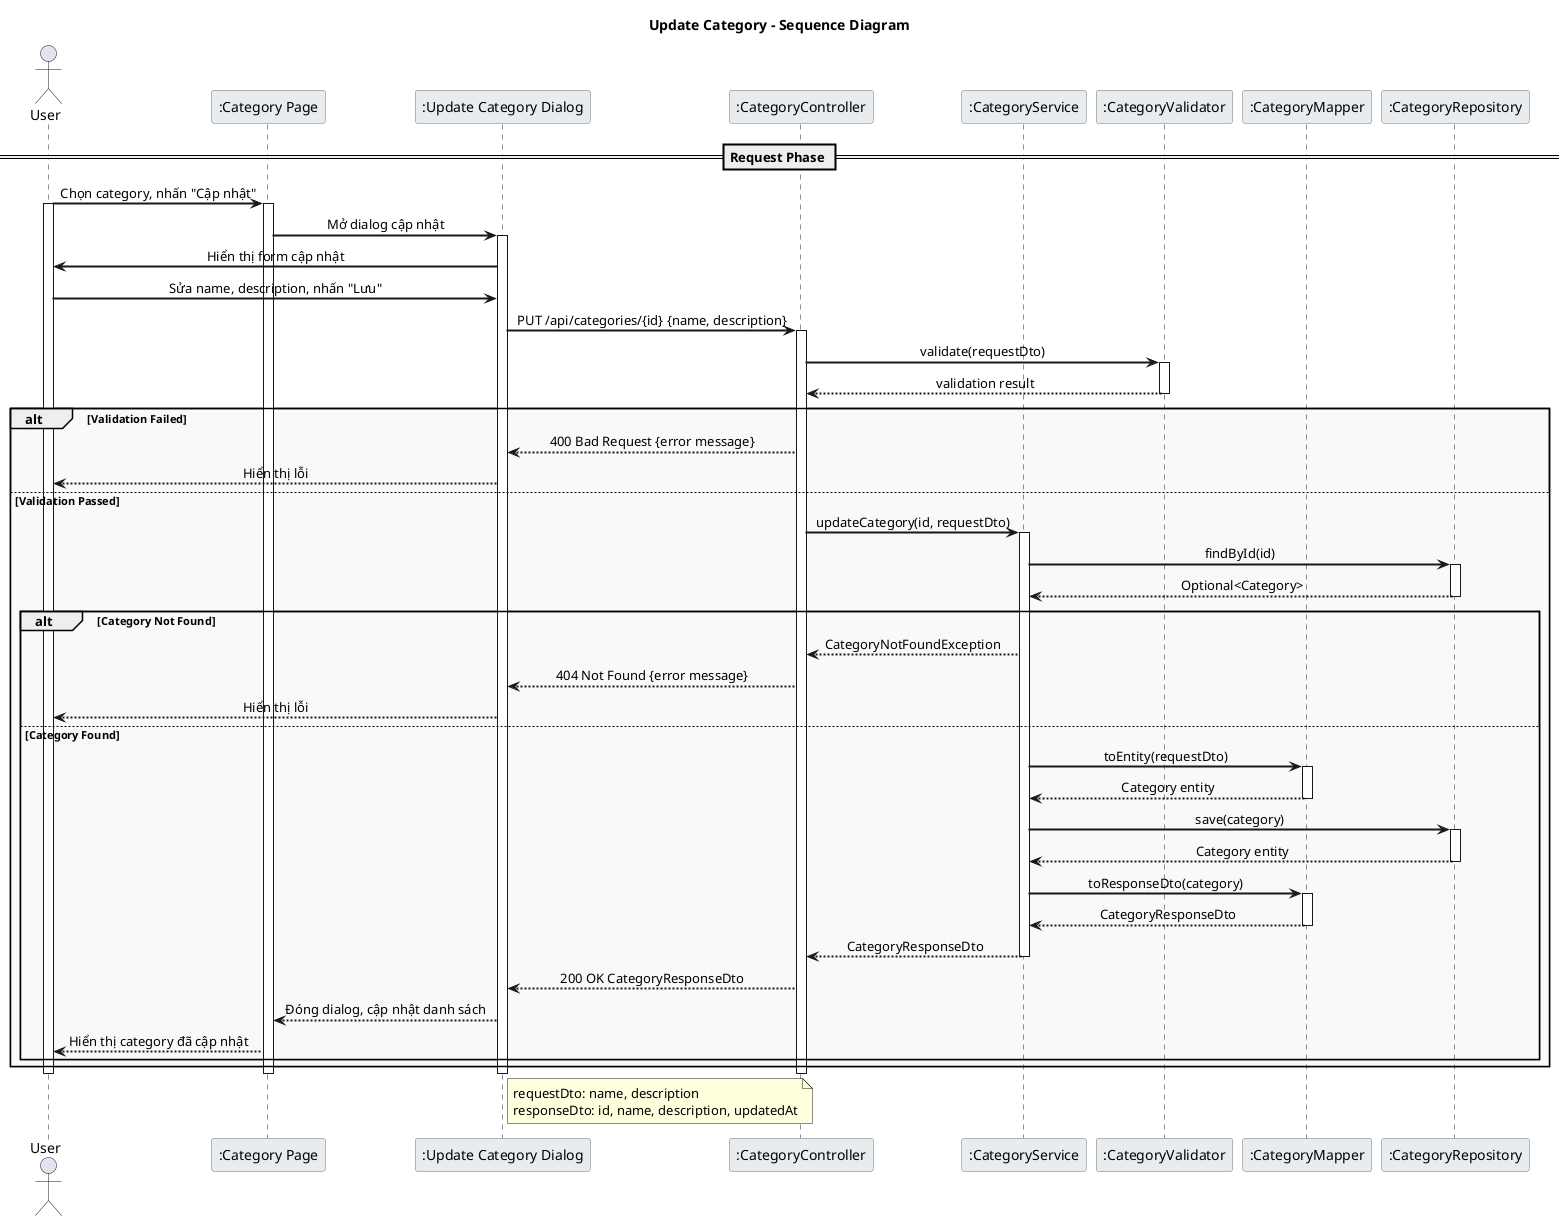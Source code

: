 @startuml Category_Update_Sequence

skinparam backgroundColor white
skinparam sequenceArrowThickness 2
skinparam sequenceMessageAlign center
skinparam sequenceGroupBodyBackgroundColor #F8F9FA
skinparam sequenceParticipantBorderColor #6C757D
skinparam sequenceParticipantBackgroundColor #E9ECEF
skinparam sequenceLifeLineStroke dash

title Update Category - Sequence Diagram

actor User as U
participant ":Category Page" as UI
participant ":Update Category Dialog" as CUI
participant ":CategoryController" as CC
participant ":CategoryService" as CS
participant ":CategoryValidator" as CV
participant ":CategoryMapper" as CM
participant ":CategoryRepository" as CR

== Request Phase ==
U -> UI: Chọn category, nhấn "Cập nhật"
activate U
activate UI
UI -> CUI: Mở dialog cập nhật
activate CUI
CUI -> U: Hiển thị form cập nhật
U -> CUI: Sửa name, description, nhấn "Lưu"
CUI -> CC: PUT /api/categories/{id} {name, description}
activate CC

CC -> CV: validate(requestDto)
activate CV
CV --> CC: validation result
deactivate CV

alt Validation Failed
    CC --> CUI: 400 Bad Request {error message}
    CUI --> U: Hiển thị lỗi
else Validation Passed
    CC -> CS: updateCategory(id, requestDto)
    activate CS
    CS -> CR: findById(id)
    activate CR
    CR --> CS: Optional<Category>
    deactivate CR
    alt Category Not Found
        CS --> CC: CategoryNotFoundException
        CC --> CUI: 404 Not Found {error message}
        CUI --> U: Hiển thị lỗi
    else Category Found
        CS -> CM: toEntity(requestDto)
        activate CM
        CM --> CS: Category entity
        deactivate CM
        CS -> CR: save(category)
        activate CR
        CR --> CS: Category entity
        deactivate CR
        CS -> CM: toResponseDto(category)
        activate CM
        CM --> CS: CategoryResponseDto
        deactivate CM
        CS --> CC: CategoryResponseDto
        deactivate CS
        CC --> CUI: 200 OK CategoryResponseDto
        CUI --> UI: Đóng dialog, cập nhật danh sách
        UI --> U: Hiển thị category đã cập nhật
    end
end

deactivate CC
deactivate CUI
deactivate UI
deactivate U

note right of CUI
    requestDto: name, description
    responseDto: id, name, description, updatedAt
end note

@enduml 